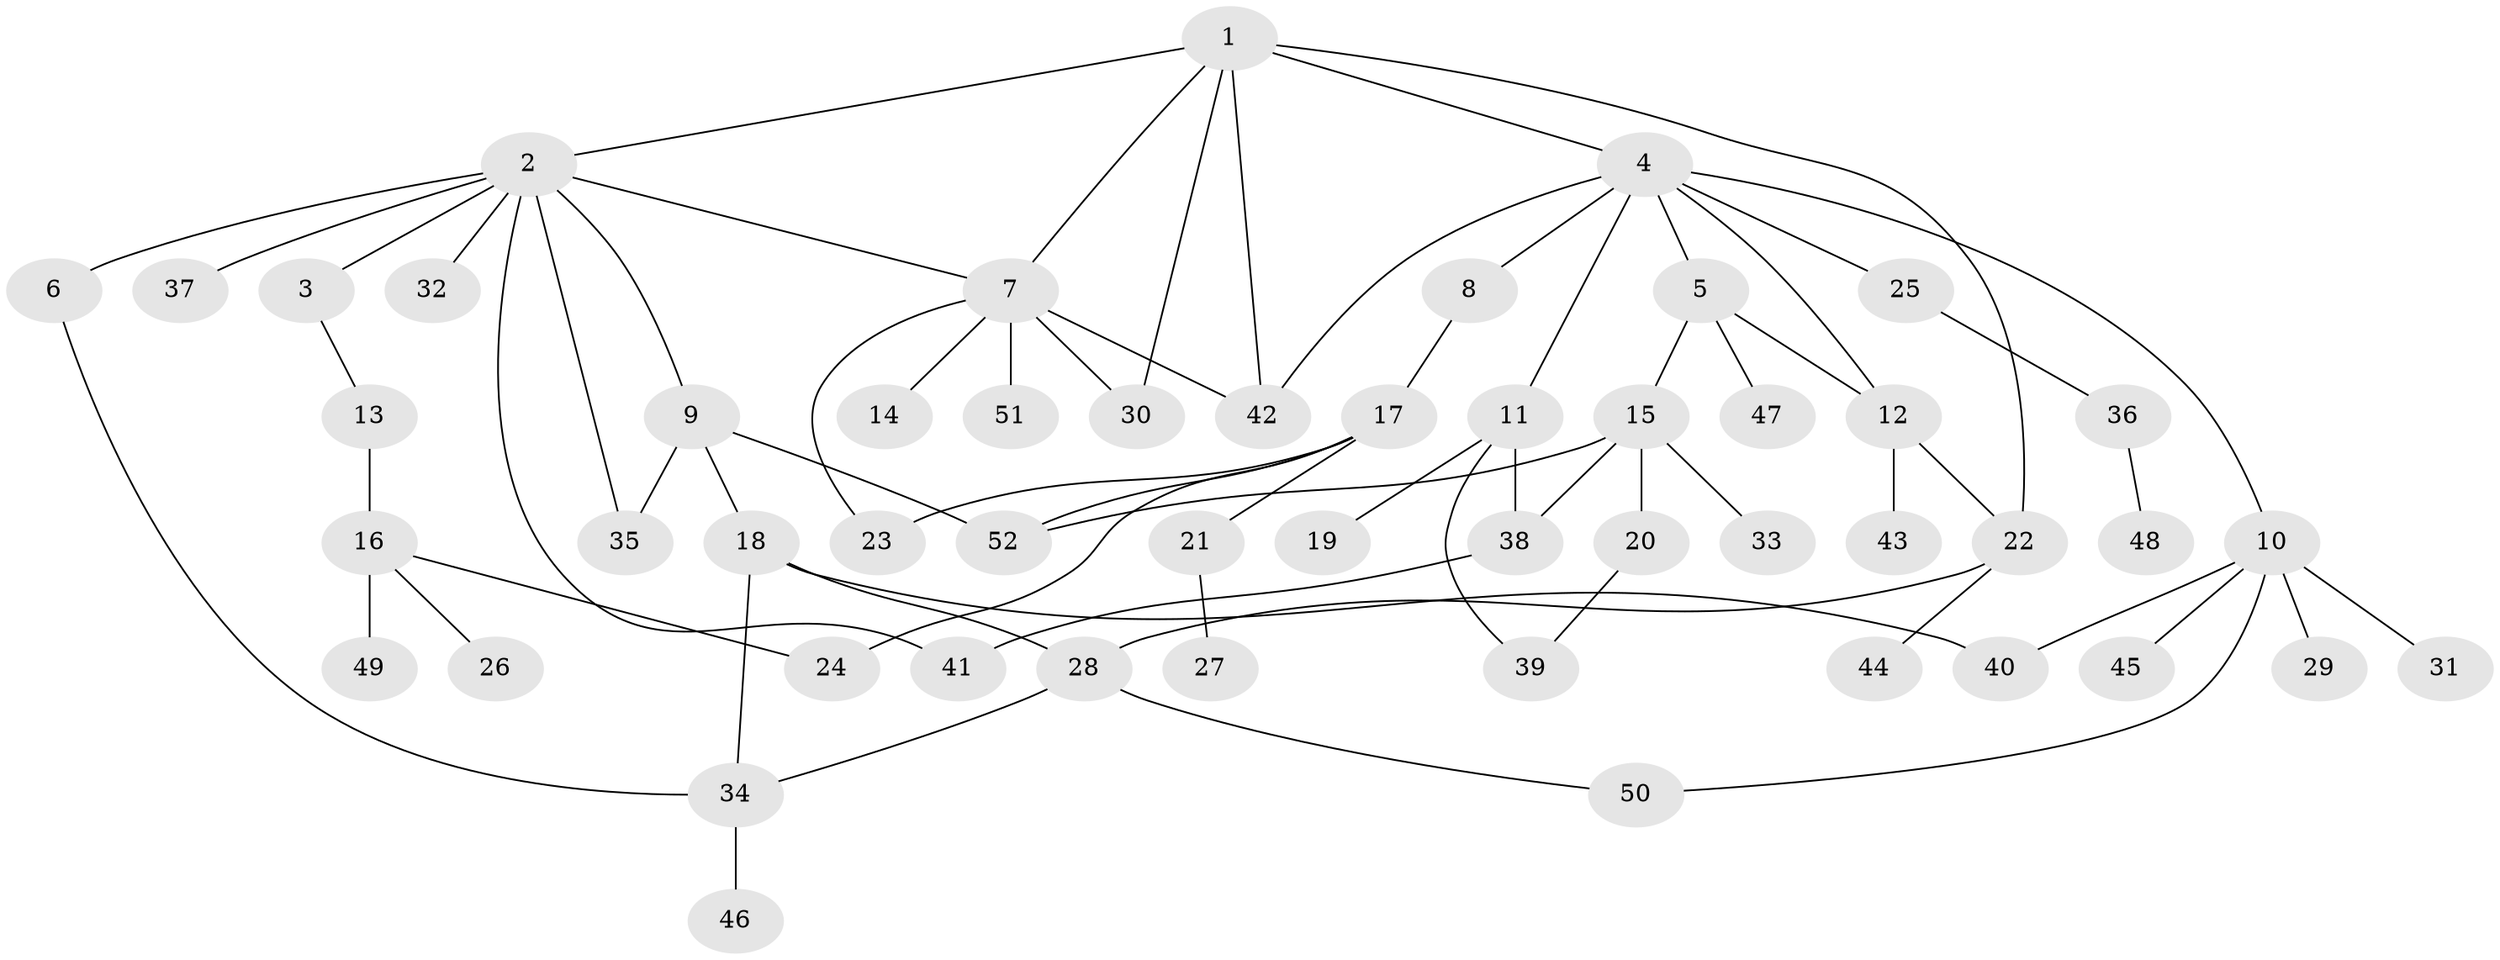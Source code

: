 // Generated by graph-tools (version 1.1) at 2025/10/02/27/25 16:10:51]
// undirected, 52 vertices, 70 edges
graph export_dot {
graph [start="1"]
  node [color=gray90,style=filled];
  1;
  2;
  3;
  4;
  5;
  6;
  7;
  8;
  9;
  10;
  11;
  12;
  13;
  14;
  15;
  16;
  17;
  18;
  19;
  20;
  21;
  22;
  23;
  24;
  25;
  26;
  27;
  28;
  29;
  30;
  31;
  32;
  33;
  34;
  35;
  36;
  37;
  38;
  39;
  40;
  41;
  42;
  43;
  44;
  45;
  46;
  47;
  48;
  49;
  50;
  51;
  52;
  1 -- 2;
  1 -- 4;
  1 -- 7;
  1 -- 30;
  1 -- 42;
  1 -- 22;
  2 -- 3;
  2 -- 6;
  2 -- 9;
  2 -- 32;
  2 -- 37;
  2 -- 41;
  2 -- 35;
  2 -- 7;
  3 -- 13;
  4 -- 5;
  4 -- 8;
  4 -- 10;
  4 -- 11;
  4 -- 12;
  4 -- 25;
  4 -- 42;
  5 -- 15;
  5 -- 47;
  5 -- 12;
  6 -- 34;
  7 -- 14;
  7 -- 23;
  7 -- 51;
  7 -- 30;
  7 -- 42;
  8 -- 17;
  9 -- 18;
  9 -- 35;
  9 -- 52;
  10 -- 29;
  10 -- 31;
  10 -- 40;
  10 -- 45;
  10 -- 50;
  11 -- 19;
  11 -- 38;
  11 -- 39;
  12 -- 22;
  12 -- 43;
  13 -- 16;
  15 -- 20;
  15 -- 33;
  15 -- 38;
  15 -- 52;
  16 -- 26;
  16 -- 49;
  16 -- 24;
  17 -- 21;
  17 -- 24;
  17 -- 23;
  17 -- 52;
  18 -- 34;
  18 -- 40;
  18 -- 28;
  20 -- 39;
  21 -- 27;
  22 -- 28;
  22 -- 44;
  25 -- 36;
  28 -- 50;
  28 -- 34;
  34 -- 46;
  36 -- 48;
  38 -- 41;
}
